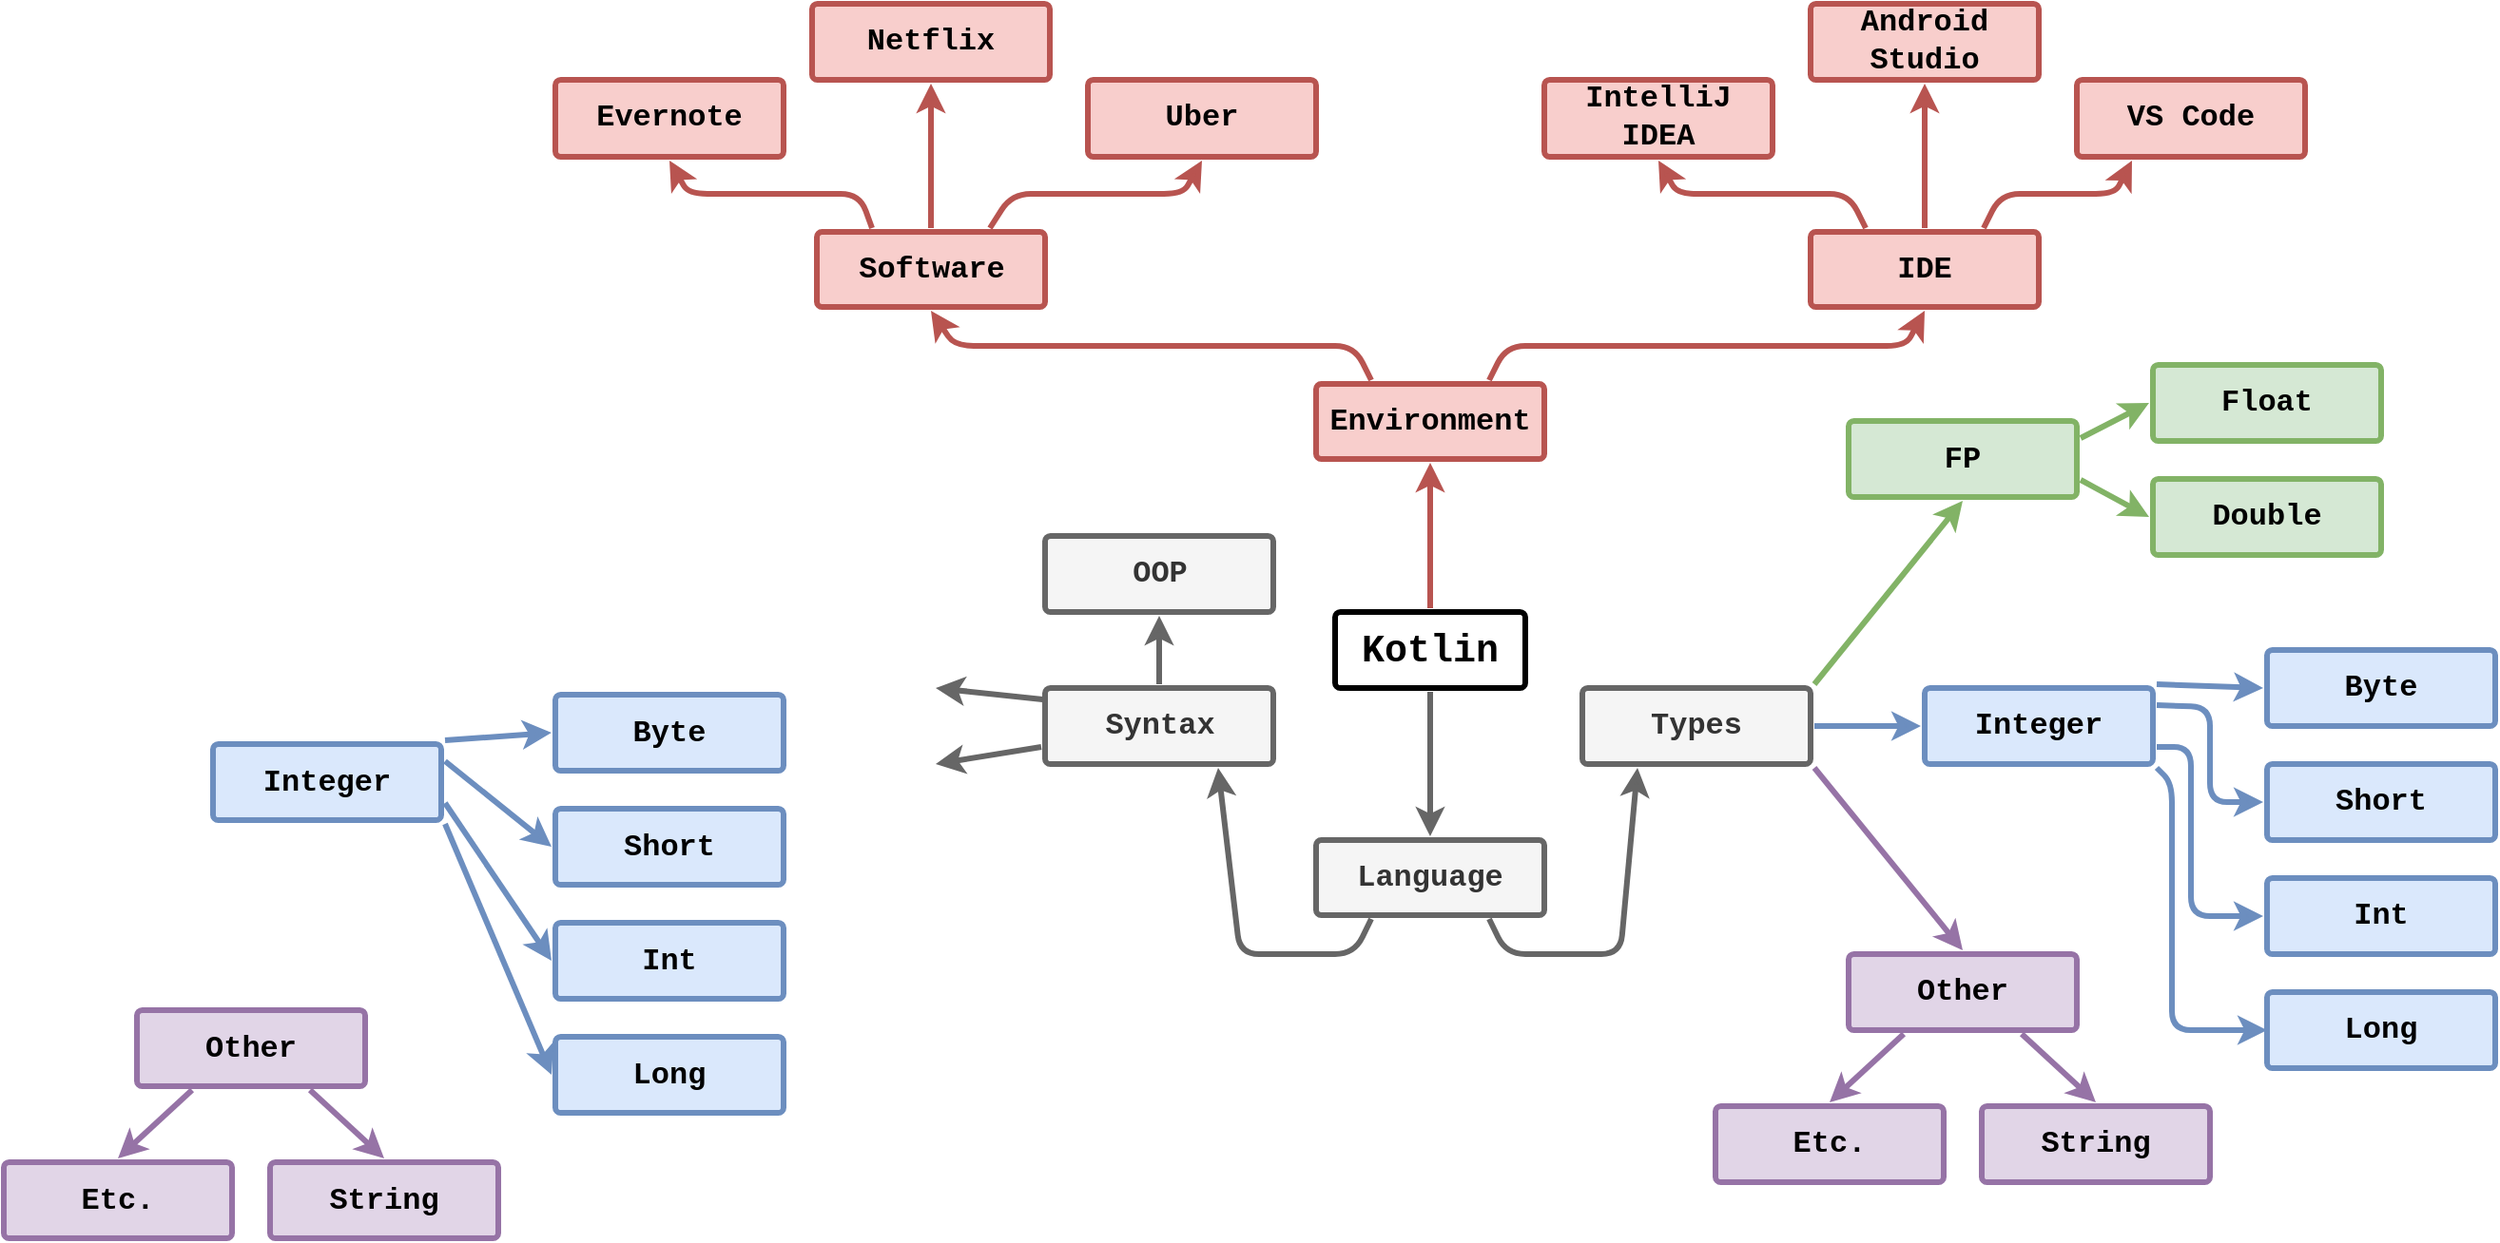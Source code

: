 <mxfile version="22.1.0" type="github">
  <diagram id="6a731a19-8d31-9384-78a2-239565b7b9f0" name="Page-1">
    <mxGraphModel dx="1567" dy="212" grid="1" gridSize="10" guides="1" tooltips="1" connect="1" arrows="1" fold="1" page="1" pageScale="1" pageWidth="1169" pageHeight="827" background="none" math="0" shadow="0">
      <root>
        <mxCell id="0" />
        <mxCell id="1" parent="0" />
        <mxCell id="1745" value="" style="edgeStyle=none;rounded=1;jumpStyle=none;html=1;shadow=0;labelBackgroundColor=none;startArrow=none;startFill=0;endArrow=classic;endFill=1;jettySize=auto;orthogonalLoop=1;strokeColor=#b85450;strokeWidth=3;fontFamily=Courier New;fontSize=16;fontColor=default;spacing=5;fontStyle=1;exitX=0.25;exitY=0;exitDx=0;exitDy=0;entryX=0.5;entryY=1;entryDx=0;entryDy=0;fillColor=#f8cecc;" parent="1" source="BuEvshFohfWNwcxQu9Q5-1786" target="1764" edge="1">
          <mxGeometry relative="1" as="geometry">
            <mxPoint x="585.0" y="208" as="sourcePoint" />
            <mxPoint x="536" y="130" as="targetPoint" />
            <Array as="points">
              <mxPoint x="540" y="260" />
              <mxPoint x="330" y="260" />
            </Array>
          </mxGeometry>
        </mxCell>
        <mxCell id="1746" value="" style="edgeStyle=none;rounded=1;jumpStyle=none;html=1;shadow=0;labelBackgroundColor=none;startArrow=none;startFill=0;endArrow=classic;endFill=1;jettySize=auto;orthogonalLoop=1;strokeColor=#666666;strokeWidth=3;fontFamily=Courier New;fontSize=16;fontColor=default;spacing=5;fontStyle=1;fillColor=#f5f5f5;entryX=0.25;entryY=1;entryDx=0;entryDy=0;exitX=0.75;exitY=1;exitDx=0;exitDy=0;" parent="1" source="BuEvshFohfWNwcxQu9Q5-1799" target="1771" edge="1">
          <mxGeometry relative="1" as="geometry">
            <mxPoint x="600" y="560" as="sourcePoint" />
            <Array as="points">
              <mxPoint x="620" y="580" />
              <mxPoint x="680" y="580" />
            </Array>
          </mxGeometry>
        </mxCell>
        <mxCell id="1747" value="" style="edgeStyle=none;rounded=1;jumpStyle=none;html=1;shadow=0;labelBackgroundColor=none;startArrow=none;startFill=0;endArrow=classic;endFill=1;jettySize=auto;orthogonalLoop=1;strokeWidth=3;fontFamily=Courier New;fontSize=16;fontColor=default;spacing=5;fontStyle=1;entryX=0.5;entryY=0;entryDx=0;entryDy=0;fillColor=#f5f5f5;strokeColor=#666666;" parent="1" source="1749" target="BuEvshFohfWNwcxQu9Q5-1799" edge="1">
          <mxGeometry relative="1" as="geometry">
            <mxPoint x="571.773" y="568.5" as="targetPoint" />
          </mxGeometry>
        </mxCell>
        <mxCell id="1749" value="Kotlin" style="rounded=1;whiteSpace=wrap;html=1;shadow=0;labelBackgroundColor=none;strokeWidth=3;fontFamily=Courier New;fontSize=20;align=center;fontStyle=1;spacing=5;arcSize=7;perimeterSpacing=2;" parent="1" vertex="1">
          <mxGeometry x="530" y="400" width="100" height="40" as="geometry" />
        </mxCell>
        <mxCell id="1764" value="Software" style="rounded=1;whiteSpace=wrap;html=1;shadow=0;labelBackgroundColor=none;strokeColor=#b85450;strokeWidth=3;fillColor=#f8cecc;fontFamily=Courier New;fontSize=16;align=center;spacing=5;fontStyle=1;arcSize=7;perimeterSpacing=2;" parent="1" vertex="1">
          <mxGeometry x="257.5" y="200" width="120" height="39.5" as="geometry" />
        </mxCell>
        <mxCell id="1765" value="Uber" style="rounded=1;whiteSpace=wrap;html=1;shadow=0;labelBackgroundColor=none;strokeColor=#b85450;strokeWidth=3;fillColor=#f8cecc;fontFamily=Courier New;fontSize=16;align=center;spacing=5;arcSize=7;perimeterSpacing=2;fontStyle=1;" parent="1" vertex="1">
          <mxGeometry x="400" y="120" width="120" height="40.5" as="geometry" />
        </mxCell>
        <mxCell id="1766" value="" style="edgeStyle=none;rounded=1;jumpStyle=none;html=1;shadow=0;labelBackgroundColor=none;startArrow=none;startFill=0;endArrow=classic;endFill=1;jettySize=auto;orthogonalLoop=1;strokeColor=#b85450;strokeWidth=3;fontFamily=Courier New;fontSize=16;fontColor=default;spacing=5;fontStyle=1;entryX=0.5;entryY=1;entryDx=0;entryDy=0;exitX=0.75;exitY=0;exitDx=0;exitDy=0;fillColor=#f8cecc;" parent="1" source="1764" target="1765" edge="1">
          <mxGeometry relative="1" as="geometry">
            <Array as="points">
              <mxPoint x="360" y="180" />
              <mxPoint x="450" y="180" />
            </Array>
          </mxGeometry>
        </mxCell>
        <mxCell id="1767" value="Netflix" style="rounded=1;whiteSpace=wrap;html=1;shadow=0;labelBackgroundColor=none;strokeColor=#b85450;strokeWidth=3;fillColor=#f8cecc;fontFamily=Courier New;fontSize=16;align=center;spacing=5;arcSize=7;perimeterSpacing=2;fontStyle=1;" parent="1" vertex="1">
          <mxGeometry x="255" y="80" width="125" height="40" as="geometry" />
        </mxCell>
        <mxCell id="1768" value="" style="edgeStyle=none;rounded=1;jumpStyle=none;html=1;shadow=0;labelBackgroundColor=none;startArrow=none;startFill=0;endArrow=classic;endFill=1;jettySize=auto;orthogonalLoop=1;strokeColor=#b85450;strokeWidth=3;fontFamily=Courier New;fontSize=16;fontColor=default;spacing=5;fontStyle=1;entryX=0.5;entryY=1;entryDx=0;entryDy=0;exitX=0.5;exitY=0;exitDx=0;exitDy=0;fillColor=#f8cecc;" parent="1" source="1764" target="1767" edge="1">
          <mxGeometry relative="1" as="geometry">
            <mxPoint x="340" y="170" as="sourcePoint" />
          </mxGeometry>
        </mxCell>
        <mxCell id="1769" value="Evernote" style="rounded=1;whiteSpace=wrap;html=1;shadow=0;labelBackgroundColor=none;strokeColor=#b85450;strokeWidth=3;fillColor=#f8cecc;fontFamily=Courier New;fontSize=16;align=center;spacing=5;arcSize=7;perimeterSpacing=2;fontStyle=1;" parent="1" vertex="1">
          <mxGeometry x="120" y="120" width="120" height="40.5" as="geometry" />
        </mxCell>
        <mxCell id="1770" value="" style="edgeStyle=none;rounded=1;jumpStyle=none;html=1;shadow=0;labelBackgroundColor=none;startArrow=none;startFill=0;endArrow=classic;endFill=1;jettySize=auto;orthogonalLoop=1;strokeColor=#b85450;strokeWidth=3;fontFamily=Courier New;fontSize=16;fontColor=default;spacing=5;fontStyle=1;entryX=0.5;entryY=1;entryDx=0;entryDy=0;exitX=0.25;exitY=0;exitDx=0;exitDy=0;fillColor=#f8cecc;" parent="1" source="1764" target="1769" edge="1">
          <mxGeometry relative="1" as="geometry">
            <Array as="points">
              <mxPoint x="280" y="180" />
              <mxPoint x="190" y="180" />
            </Array>
          </mxGeometry>
        </mxCell>
        <mxCell id="1771" value="Types" style="rounded=1;whiteSpace=wrap;html=1;shadow=0;labelBackgroundColor=none;strokeWidth=3;fontFamily=Courier New;fontSize=16;align=center;spacing=5;fontStyle=1;arcSize=7;perimeterSpacing=2;fillColor=#f5f5f5;strokeColor=#666666;fontColor=#333333;" parent="1" vertex="1">
          <mxGeometry x="660" y="440" width="120" height="40" as="geometry" />
        </mxCell>
        <mxCell id="1775" value="" style="edgeStyle=none;rounded=1;jumpStyle=none;html=1;shadow=0;labelBackgroundColor=none;startArrow=none;startFill=0;jettySize=auto;orthogonalLoop=1;strokeWidth=3;fontFamily=Courier New;fontSize=16;fontColor=default;spacing=5;fontStyle=1;exitX=1;exitY=1;exitDx=0;exitDy=0;entryX=0.5;entryY=0;entryDx=0;entryDy=0;fillColor=#e1d5e7;strokeColor=#9673a6;" parent="1" source="1771" target="BuEvshFohfWNwcxQu9Q5-1802" edge="1">
          <mxGeometry relative="1" as="geometry">
            <mxPoint x="860" y="470" as="targetPoint" />
          </mxGeometry>
        </mxCell>
        <mxCell id="1777" value="" style="edgeStyle=none;rounded=1;jumpStyle=none;html=1;shadow=0;labelBackgroundColor=none;startArrow=none;startFill=0;jettySize=auto;orthogonalLoop=1;strokeWidth=3;fontFamily=Courier New;fontSize=16;fontColor=default;spacing=5;fontStyle=1;exitX=1;exitY=0.5;exitDx=0;exitDy=0;entryX=0;entryY=0.5;entryDx=0;entryDy=0;fillColor=#dae8fc;strokeColor=#6c8ebf;" parent="1" source="1771" target="BuEvshFohfWNwcxQu9Q5-1801" edge="1">
          <mxGeometry relative="1" as="geometry">
            <mxPoint x="880" y="410" as="targetPoint" />
          </mxGeometry>
        </mxCell>
        <mxCell id="1779" value="" style="edgeStyle=none;rounded=1;jumpStyle=none;html=1;shadow=0;labelBackgroundColor=none;startArrow=none;startFill=0;jettySize=auto;orthogonalLoop=1;strokeWidth=3;fontFamily=Courier New;fontSize=16;fontColor=default;spacing=5;fontStyle=1;entryX=0.5;entryY=1;entryDx=0;entryDy=0;exitX=1;exitY=0;exitDx=0;exitDy=0;fillColor=#d5e8d4;strokeColor=#82b366;" parent="1" source="1771" target="BuEvshFohfWNwcxQu9Q5-1800" edge="1">
          <mxGeometry relative="1" as="geometry">
            <mxPoint x="912.612" y="306.5" as="targetPoint" />
          </mxGeometry>
        </mxCell>
        <mxCell id="BuEvshFohfWNwcxQu9Q5-1785" value="" style="edgeStyle=none;rounded=1;jumpStyle=none;html=1;shadow=0;labelBackgroundColor=none;startArrow=none;startFill=0;endArrow=classic;endFill=1;jettySize=auto;orthogonalLoop=1;strokeWidth=3;fontFamily=Courier New;fontSize=16;fontColor=default;spacing=5;fontStyle=1;exitX=0.5;exitY=0;exitDx=0;exitDy=0;entryX=0.5;entryY=1;entryDx=0;entryDy=0;fillColor=#f8cecc;strokeColor=#b85450;" edge="1" parent="1" source="1749" target="BuEvshFohfWNwcxQu9Q5-1786">
          <mxGeometry relative="1" as="geometry">
            <mxPoint x="645" y="268.0" as="sourcePoint" />
            <mxPoint x="665" y="190" as="targetPoint" />
          </mxGeometry>
        </mxCell>
        <mxCell id="BuEvshFohfWNwcxQu9Q5-1786" value="Environment" style="rounded=1;whiteSpace=wrap;html=1;shadow=0;labelBackgroundColor=none;strokeWidth=3;fontFamily=Courier New;fontSize=16;align=center;spacing=5;fontStyle=1;arcSize=7;perimeterSpacing=2;fillColor=#f8cecc;strokeColor=#b85450;" vertex="1" parent="1">
          <mxGeometry x="520" y="280" width="120" height="39.5" as="geometry" />
        </mxCell>
        <mxCell id="BuEvshFohfWNwcxQu9Q5-1789" value="" style="edgeStyle=none;rounded=1;jumpStyle=none;html=1;shadow=0;labelBackgroundColor=none;startArrow=none;startFill=0;endArrow=classic;endFill=1;jettySize=auto;orthogonalLoop=1;strokeColor=#b85450;strokeWidth=3;fontFamily=Courier New;fontSize=16;fontColor=default;spacing=5;fontStyle=1;entryX=0.5;entryY=1;entryDx=0;entryDy=0;exitX=0.75;exitY=0;exitDx=0;exitDy=0;fillColor=#f8cecc;" edge="1" parent="1" source="BuEvshFohfWNwcxQu9Q5-1786" target="BuEvshFohfWNwcxQu9Q5-1790">
          <mxGeometry relative="1" as="geometry">
            <mxPoint x="630" y="260" as="sourcePoint" />
            <mxPoint x="640" y="260" as="targetPoint" />
            <Array as="points">
              <mxPoint x="620" y="260" />
              <mxPoint x="830" y="260" />
            </Array>
          </mxGeometry>
        </mxCell>
        <mxCell id="BuEvshFohfWNwcxQu9Q5-1790" value="IDE" style="rounded=1;whiteSpace=wrap;html=1;shadow=0;labelBackgroundColor=none;strokeColor=#b85450;strokeWidth=3;fillColor=#f8cecc;fontFamily=Courier New;fontSize=16;align=center;spacing=5;fontStyle=1;arcSize=7;perimeterSpacing=2;" vertex="1" parent="1">
          <mxGeometry x="780" y="200" width="120" height="39.5" as="geometry" />
        </mxCell>
        <mxCell id="BuEvshFohfWNwcxQu9Q5-1791" value="VS Code" style="rounded=1;whiteSpace=wrap;html=1;shadow=0;labelBackgroundColor=none;strokeColor=#b85450;strokeWidth=3;fillColor=#f8cecc;fontFamily=Courier New;fontSize=16;align=center;spacing=5;arcSize=7;perimeterSpacing=2;fontStyle=1" vertex="1" parent="1">
          <mxGeometry x="920" y="120" width="120" height="40.5" as="geometry" />
        </mxCell>
        <mxCell id="BuEvshFohfWNwcxQu9Q5-1792" value="" style="edgeStyle=none;rounded=1;jumpStyle=none;html=1;shadow=0;labelBackgroundColor=none;startArrow=none;startFill=0;endArrow=classic;endFill=1;jettySize=auto;orthogonalLoop=1;strokeColor=#b85450;strokeWidth=3;fontFamily=Courier New;fontSize=16;fontColor=default;spacing=5;fontStyle=1;exitX=0.75;exitY=0;exitDx=0;exitDy=0;fillColor=#f8cecc;entryX=0.25;entryY=1;entryDx=0;entryDy=0;" edge="1" parent="1" target="BuEvshFohfWNwcxQu9Q5-1791" source="BuEvshFohfWNwcxQu9Q5-1790">
          <mxGeometry relative="1" as="geometry">
            <mxPoint x="900" y="150" as="sourcePoint" />
            <Array as="points">
              <mxPoint x="880" y="180" />
              <mxPoint x="940" y="180" />
            </Array>
          </mxGeometry>
        </mxCell>
        <mxCell id="BuEvshFohfWNwcxQu9Q5-1793" value="Android Studio" style="rounded=1;whiteSpace=wrap;html=1;shadow=0;labelBackgroundColor=none;strokeColor=#b85450;strokeWidth=3;fillColor=#f8cecc;fontFamily=Courier New;fontSize=16;align=center;spacing=5;arcSize=7;perimeterSpacing=2;fontStyle=1" vertex="1" parent="1">
          <mxGeometry x="780" y="80" width="120" height="40" as="geometry" />
        </mxCell>
        <mxCell id="BuEvshFohfWNwcxQu9Q5-1794" value="" style="edgeStyle=none;rounded=1;jumpStyle=none;html=1;shadow=0;labelBackgroundColor=none;startArrow=none;startFill=0;endArrow=classic;endFill=1;jettySize=auto;orthogonalLoop=1;strokeColor=#b85450;strokeWidth=3;fontFamily=Courier New;fontSize=16;fontColor=default;spacing=5;fontStyle=1;exitX=0.5;exitY=0;exitDx=0;exitDy=0;entryX=0.5;entryY=1;entryDx=0;entryDy=0;fillColor=#f8cecc;" edge="1" parent="1" target="BuEvshFohfWNwcxQu9Q5-1793" source="BuEvshFohfWNwcxQu9Q5-1790">
          <mxGeometry relative="1" as="geometry">
            <mxPoint x="860" y="160" as="sourcePoint" />
            <mxPoint x="850" y="140" as="targetPoint" />
          </mxGeometry>
        </mxCell>
        <mxCell id="BuEvshFohfWNwcxQu9Q5-1795" value="" style="edgeStyle=none;rounded=1;jumpStyle=none;html=1;shadow=0;labelBackgroundColor=none;startArrow=none;startFill=0;endArrow=classic;endFill=1;jettySize=auto;orthogonalLoop=1;strokeColor=#b85450;strokeWidth=3;fontFamily=Courier New;fontSize=16;fontColor=default;spacing=5;fontStyle=1;entryX=0.5;entryY=1;entryDx=0;entryDy=0;exitX=0.25;exitY=0;exitDx=0;exitDy=0;fillColor=#f8cecc;" edge="1" parent="1" source="BuEvshFohfWNwcxQu9Q5-1790" target="BuEvshFohfWNwcxQu9Q5-1796">
          <mxGeometry relative="1" as="geometry">
            <mxPoint x="780" y="160" as="sourcePoint" />
            <mxPoint x="720" y="153" as="targetPoint" />
            <Array as="points">
              <mxPoint x="800" y="180" />
              <mxPoint x="710" y="180" />
            </Array>
          </mxGeometry>
        </mxCell>
        <mxCell id="BuEvshFohfWNwcxQu9Q5-1796" value="IntelliJ IDEA" style="rounded=1;whiteSpace=wrap;html=1;shadow=0;labelBackgroundColor=none;strokeColor=#b85450;strokeWidth=3;fillColor=#f8cecc;fontFamily=Courier New;fontSize=16;align=center;spacing=5;arcSize=7;perimeterSpacing=2;fontStyle=1" vertex="1" parent="1">
          <mxGeometry x="640" y="120" width="120" height="40.5" as="geometry" />
        </mxCell>
        <mxCell id="BuEvshFohfWNwcxQu9Q5-1799" value="Language" style="rounded=1;whiteSpace=wrap;html=1;shadow=0;labelBackgroundColor=none;strokeWidth=3;fontFamily=Courier New;fontSize=16;align=center;spacing=5;fontStyle=1;arcSize=7;perimeterSpacing=2;fillColor=#f5f5f5;fontColor=#333333;strokeColor=#666666;" vertex="1" parent="1">
          <mxGeometry x="520" y="520" width="120" height="39.5" as="geometry" />
        </mxCell>
        <mxCell id="BuEvshFohfWNwcxQu9Q5-1800" value="FP" style="rounded=1;whiteSpace=wrap;html=1;shadow=0;labelBackgroundColor=none;strokeColor=#82b366;strokeWidth=3;fillColor=#d5e8d4;fontFamily=Courier New;fontSize=16;align=center;spacing=5;fontStyle=1;arcSize=7;perimeterSpacing=2;" vertex="1" parent="1">
          <mxGeometry x="800" y="299.5" width="120" height="40" as="geometry" />
        </mxCell>
        <mxCell id="BuEvshFohfWNwcxQu9Q5-1801" value="Integer" style="rounded=1;whiteSpace=wrap;html=1;shadow=0;labelBackgroundColor=none;strokeColor=#6c8ebf;strokeWidth=3;fillColor=#dae8fc;fontFamily=Courier New;fontSize=16;align=center;spacing=5;fontStyle=1;arcSize=7;perimeterSpacing=2;" vertex="1" parent="1">
          <mxGeometry x="840" y="440" width="120" height="40" as="geometry" />
        </mxCell>
        <mxCell id="BuEvshFohfWNwcxQu9Q5-1802" value="Other" style="rounded=1;whiteSpace=wrap;html=1;shadow=0;labelBackgroundColor=none;strokeColor=#9673a6;strokeWidth=3;fillColor=#e1d5e7;fontFamily=Courier New;fontSize=16;align=center;spacing=5;fontStyle=1;arcSize=7;perimeterSpacing=2;" vertex="1" parent="1">
          <mxGeometry x="800" y="580" width="120" height="40" as="geometry" />
        </mxCell>
        <mxCell id="BuEvshFohfWNwcxQu9Q5-1803" value="Double" style="rounded=1;whiteSpace=wrap;html=1;shadow=0;labelBackgroundColor=none;strokeColor=#82b366;strokeWidth=3;fillColor=#d5e8d4;fontFamily=Courier New;fontSize=16;align=center;spacing=5;fontStyle=1;arcSize=7;perimeterSpacing=2;" vertex="1" parent="1">
          <mxGeometry x="960" y="330" width="120" height="40" as="geometry" />
        </mxCell>
        <mxCell id="BuEvshFohfWNwcxQu9Q5-1804" value="Float" style="rounded=1;whiteSpace=wrap;html=1;shadow=0;labelBackgroundColor=none;strokeColor=#82b366;strokeWidth=3;fillColor=#d5e8d4;fontFamily=Courier New;fontSize=16;align=center;spacing=5;fontStyle=1;arcSize=7;perimeterSpacing=2;" vertex="1" parent="1">
          <mxGeometry x="960" y="270" width="120" height="40" as="geometry" />
        </mxCell>
        <mxCell id="BuEvshFohfWNwcxQu9Q5-1805" value="" style="edgeStyle=none;rounded=1;jumpStyle=none;html=1;shadow=0;labelBackgroundColor=none;startArrow=none;startFill=0;jettySize=auto;orthogonalLoop=1;strokeColor=#82b366;strokeWidth=3;fontFamily=Courier New;fontSize=16;fontColor=default;spacing=5;fontStyle=1;fillColor=#d5e8d4;exitX=1;exitY=0.75;exitDx=0;exitDy=0;entryX=0;entryY=0.5;entryDx=0;entryDy=0;" edge="1" parent="1" source="BuEvshFohfWNwcxQu9Q5-1800" target="BuEvshFohfWNwcxQu9Q5-1803">
          <mxGeometry relative="1" as="geometry">
            <mxPoint x="951" y="269" as="sourcePoint" />
            <mxPoint x="987" y="269" as="targetPoint" />
          </mxGeometry>
        </mxCell>
        <mxCell id="BuEvshFohfWNwcxQu9Q5-1806" value="" style="edgeStyle=none;rounded=1;jumpStyle=none;html=1;shadow=0;labelBackgroundColor=none;startArrow=none;startFill=0;jettySize=auto;orthogonalLoop=1;strokeColor=#82b366;strokeWidth=3;fontFamily=Courier New;fontSize=16;fontColor=default;spacing=5;fontStyle=1;fillColor=#d5e8d4;exitX=1;exitY=0.25;exitDx=0;exitDy=0;entryX=0;entryY=0.5;entryDx=0;entryDy=0;" edge="1" parent="1" source="BuEvshFohfWNwcxQu9Q5-1800" target="BuEvshFohfWNwcxQu9Q5-1804">
          <mxGeometry relative="1" as="geometry">
            <mxPoint x="951" y="247" as="sourcePoint" />
            <mxPoint x="940" y="270" as="targetPoint" />
          </mxGeometry>
        </mxCell>
        <mxCell id="BuEvshFohfWNwcxQu9Q5-1807" value="Short" style="rounded=1;whiteSpace=wrap;html=1;shadow=0;labelBackgroundColor=none;strokeColor=#6c8ebf;strokeWidth=3;fillColor=#dae8fc;fontFamily=Courier New;fontSize=16;align=center;spacing=5;fontStyle=1;arcSize=7;perimeterSpacing=2;" vertex="1" parent="1">
          <mxGeometry x="1020" y="480" width="120" height="40" as="geometry" />
        </mxCell>
        <mxCell id="BuEvshFohfWNwcxQu9Q5-1808" value="Byte" style="rounded=1;whiteSpace=wrap;html=1;shadow=0;labelBackgroundColor=none;strokeColor=#6c8ebf;strokeWidth=3;fillColor=#dae8fc;fontFamily=Courier New;fontSize=16;align=center;spacing=5;fontStyle=1;arcSize=7;perimeterSpacing=2;" vertex="1" parent="1">
          <mxGeometry x="1020" y="420" width="120" height="40" as="geometry" />
        </mxCell>
        <mxCell id="BuEvshFohfWNwcxQu9Q5-1809" value="" style="edgeStyle=none;rounded=1;jumpStyle=none;html=1;shadow=0;labelBackgroundColor=none;startArrow=none;startFill=0;jettySize=auto;orthogonalLoop=1;strokeColor=#6c8ebf;strokeWidth=3;fontFamily=Courier New;fontSize=16;fontColor=default;spacing=5;fontStyle=1;fillColor=#dae8fc;exitX=1;exitY=0.25;exitDx=0;exitDy=0;entryX=0;entryY=0.5;entryDx=0;entryDy=0;" edge="1" parent="1" target="BuEvshFohfWNwcxQu9Q5-1807" source="BuEvshFohfWNwcxQu9Q5-1801">
          <mxGeometry relative="1" as="geometry">
            <mxPoint x="990" y="460" as="sourcePoint" />
            <mxPoint x="1055" y="399" as="targetPoint" />
            <Array as="points">
              <mxPoint x="990" y="450" />
              <mxPoint x="990" y="500" />
            </Array>
          </mxGeometry>
        </mxCell>
        <mxCell id="BuEvshFohfWNwcxQu9Q5-1810" value="" style="edgeStyle=none;rounded=1;jumpStyle=none;html=1;shadow=0;labelBackgroundColor=none;startArrow=none;startFill=0;jettySize=auto;orthogonalLoop=1;strokeColor=#6c8ebf;strokeWidth=3;fontFamily=Courier New;fontSize=16;fontColor=default;spacing=5;fontStyle=1;fillColor=#dae8fc;exitX=1;exitY=0;exitDx=0;exitDy=0;entryX=0;entryY=0.5;entryDx=0;entryDy=0;" edge="1" parent="1" target="BuEvshFohfWNwcxQu9Q5-1808" source="BuEvshFohfWNwcxQu9Q5-1801">
          <mxGeometry relative="1" as="geometry">
            <mxPoint x="990" y="439" as="sourcePoint" />
            <mxPoint x="1008" y="400" as="targetPoint" />
          </mxGeometry>
        </mxCell>
        <mxCell id="BuEvshFohfWNwcxQu9Q5-1811" value="Long" style="rounded=1;whiteSpace=wrap;html=1;shadow=0;labelBackgroundColor=none;strokeColor=#6c8ebf;strokeWidth=3;fillColor=#dae8fc;fontFamily=Courier New;fontSize=16;align=center;spacing=5;fontStyle=1;arcSize=7;perimeterSpacing=2;" vertex="1" parent="1">
          <mxGeometry x="1020" y="600" width="120" height="40" as="geometry" />
        </mxCell>
        <mxCell id="BuEvshFohfWNwcxQu9Q5-1812" value="Int" style="rounded=1;whiteSpace=wrap;html=1;shadow=0;labelBackgroundColor=none;strokeColor=#6c8ebf;strokeWidth=3;fillColor=#dae8fc;fontFamily=Courier New;fontSize=16;align=center;spacing=5;fontStyle=1;arcSize=7;perimeterSpacing=2;" vertex="1" parent="1">
          <mxGeometry x="1020" y="540" width="120" height="40" as="geometry" />
        </mxCell>
        <mxCell id="BuEvshFohfWNwcxQu9Q5-1813" value="" style="edgeStyle=none;rounded=1;jumpStyle=none;html=1;shadow=0;labelBackgroundColor=none;startArrow=none;startFill=0;jettySize=auto;orthogonalLoop=1;strokeColor=#6c8ebf;strokeWidth=3;fontFamily=Courier New;fontSize=16;fontColor=default;spacing=5;fontStyle=1;fillColor=#dae8fc;exitX=1;exitY=1;exitDx=0;exitDy=0;entryX=0.016;entryY=0.5;entryDx=0;entryDy=0;entryPerimeter=0;" edge="1" parent="1" target="BuEvshFohfWNwcxQu9Q5-1811" source="BuEvshFohfWNwcxQu9Q5-1801">
          <mxGeometry relative="1" as="geometry">
            <mxPoint x="990" y="580" as="sourcePoint" />
            <mxPoint x="1010" y="630" as="targetPoint" />
            <Array as="points">
              <mxPoint x="970" y="490" />
              <mxPoint x="970" y="620" />
            </Array>
          </mxGeometry>
        </mxCell>
        <mxCell id="BuEvshFohfWNwcxQu9Q5-1814" value="" style="edgeStyle=none;rounded=1;jumpStyle=none;html=1;shadow=0;labelBackgroundColor=none;startArrow=none;startFill=0;jettySize=auto;orthogonalLoop=1;strokeColor=#6c8ebf;strokeWidth=3;fontFamily=Courier New;fontSize=16;fontColor=default;spacing=5;fontStyle=1;fillColor=#dae8fc;exitX=1;exitY=0.75;exitDx=0;exitDy=0;entryX=0;entryY=0.5;entryDx=0;entryDy=0;" edge="1" parent="1" target="BuEvshFohfWNwcxQu9Q5-1812" source="BuEvshFohfWNwcxQu9Q5-1801">
          <mxGeometry relative="1" as="geometry">
            <mxPoint x="990" y="559" as="sourcePoint" />
            <mxPoint x="1008" y="520" as="targetPoint" />
            <Array as="points">
              <mxPoint x="980" y="471" />
              <mxPoint x="980" y="500" />
              <mxPoint x="980" y="560" />
            </Array>
          </mxGeometry>
        </mxCell>
        <mxCell id="BuEvshFohfWNwcxQu9Q5-1815" value="String" style="rounded=1;whiteSpace=wrap;html=1;shadow=0;labelBackgroundColor=none;strokeColor=#9673a6;strokeWidth=3;fillColor=#e1d5e7;fontFamily=Courier New;fontSize=16;align=center;spacing=5;fontStyle=1;arcSize=7;perimeterSpacing=2;" vertex="1" parent="1">
          <mxGeometry x="870" y="660" width="120" height="40" as="geometry" />
        </mxCell>
        <mxCell id="BuEvshFohfWNwcxQu9Q5-1816" value="Etc." style="rounded=1;whiteSpace=wrap;html=1;shadow=0;labelBackgroundColor=none;strokeColor=#9673a6;strokeWidth=3;fillColor=#e1d5e7;fontFamily=Courier New;fontSize=16;align=center;spacing=5;fontStyle=1;arcSize=7;perimeterSpacing=2;" vertex="1" parent="1">
          <mxGeometry x="730" y="660" width="120" height="40" as="geometry" />
        </mxCell>
        <mxCell id="BuEvshFohfWNwcxQu9Q5-1817" value="" style="edgeStyle=none;rounded=1;jumpStyle=none;html=1;shadow=0;labelBackgroundColor=none;startArrow=none;startFill=0;jettySize=auto;orthogonalLoop=1;strokeColor=#9673a6;strokeWidth=3;fontFamily=Courier New;fontSize=16;fontColor=default;spacing=5;fontStyle=1;fillColor=#e1d5e7;exitX=0.75;exitY=1;exitDx=0;exitDy=0;entryX=0.5;entryY=0;entryDx=0;entryDy=0;" edge="1" parent="1" source="BuEvshFohfWNwcxQu9Q5-1802" target="BuEvshFohfWNwcxQu9Q5-1815">
          <mxGeometry relative="1" as="geometry">
            <mxPoint x="910" y="500" as="sourcePoint" />
            <mxPoint x="938" y="706" as="targetPoint" />
          </mxGeometry>
        </mxCell>
        <mxCell id="BuEvshFohfWNwcxQu9Q5-1818" value="" style="edgeStyle=none;rounded=1;jumpStyle=none;html=1;shadow=0;labelBackgroundColor=none;startArrow=none;startFill=0;jettySize=auto;orthogonalLoop=1;strokeColor=#9673a6;strokeWidth=3;fontFamily=Courier New;fontSize=16;fontColor=default;spacing=5;fontStyle=1;fillColor=#e1d5e7;exitX=0.25;exitY=1;exitDx=0;exitDy=0;entryX=0.5;entryY=0;entryDx=0;entryDy=0;" edge="1" parent="1" source="BuEvshFohfWNwcxQu9Q5-1802" target="BuEvshFohfWNwcxQu9Q5-1816">
          <mxGeometry relative="1" as="geometry">
            <mxPoint x="585" y="650" as="sourcePoint" />
            <mxPoint x="664" y="696" as="targetPoint" />
          </mxGeometry>
        </mxCell>
        <mxCell id="BuEvshFohfWNwcxQu9Q5-1819" value="Syntax" style="rounded=1;whiteSpace=wrap;html=1;shadow=0;labelBackgroundColor=none;strokeColor=#666666;strokeWidth=3;fillColor=#f5f5f5;fontFamily=Courier New;fontSize=16;align=center;spacing=5;fontStyle=1;arcSize=7;perimeterSpacing=2;fontColor=#333333;" vertex="1" parent="1">
          <mxGeometry x="377.5" y="440" width="120" height="40" as="geometry" />
        </mxCell>
        <mxCell id="BuEvshFohfWNwcxQu9Q5-1820" value="" style="edgeStyle=none;rounded=1;jumpStyle=none;html=1;shadow=0;labelBackgroundColor=none;startArrow=none;startFill=0;endArrow=classic;endFill=1;jettySize=auto;orthogonalLoop=1;strokeColor=#666666;strokeWidth=3;fontFamily=Courier New;fontSize=16;fontColor=default;spacing=5;fontStyle=1;entryX=0.75;entryY=1;entryDx=0;entryDy=0;fillColor=#f5f5f5;exitX=0.25;exitY=1;exitDx=0;exitDy=0;" edge="1" parent="1" source="BuEvshFohfWNwcxQu9Q5-1799" target="BuEvshFohfWNwcxQu9Q5-1819">
          <mxGeometry relative="1" as="geometry">
            <mxPoint x="560" y="570" as="sourcePoint" />
            <mxPoint x="440" y="490" as="targetPoint" />
            <Array as="points">
              <mxPoint x="540" y="580" />
              <mxPoint x="480" y="580" />
            </Array>
          </mxGeometry>
        </mxCell>
        <mxCell id="BuEvshFohfWNwcxQu9Q5-1821" value="" style="edgeStyle=none;rounded=1;jumpStyle=none;html=1;shadow=0;labelBackgroundColor=none;startArrow=none;startFill=0;jettySize=auto;orthogonalLoop=1;strokeWidth=3;fontFamily=Courier New;fontSize=16;fontColor=default;spacing=5;fontStyle=1;exitX=0;exitY=0.75;exitDx=0;exitDy=0;fillColor=#f5f5f5;strokeColor=#666666;" edge="1" parent="1" source="BuEvshFohfWNwcxQu9Q5-1819">
          <mxGeometry relative="1" as="geometry">
            <mxPoint x="-118" y="551.5" as="sourcePoint" />
            <mxPoint x="320" y="480" as="targetPoint" />
          </mxGeometry>
        </mxCell>
        <mxCell id="BuEvshFohfWNwcxQu9Q5-1822" value="" style="edgeStyle=none;rounded=1;jumpStyle=none;html=1;shadow=0;labelBackgroundColor=none;startArrow=none;startFill=0;jettySize=auto;orthogonalLoop=1;strokeWidth=3;fontFamily=Courier New;fontSize=16;fontColor=default;spacing=5;fontStyle=1;exitX=0.006;exitY=0.182;exitDx=0;exitDy=0;fillColor=#f5f5f5;strokeColor=#666666;exitPerimeter=0;" edge="1" parent="1" source="BuEvshFohfWNwcxQu9Q5-1819">
          <mxGeometry relative="1" as="geometry">
            <mxPoint x="-118" y="529.5" as="sourcePoint" />
            <mxPoint x="320" y="440" as="targetPoint" />
          </mxGeometry>
        </mxCell>
        <mxCell id="BuEvshFohfWNwcxQu9Q5-1823" value="" style="edgeStyle=none;rounded=1;jumpStyle=none;html=1;shadow=0;labelBackgroundColor=none;startArrow=none;startFill=0;jettySize=auto;orthogonalLoop=1;strokeWidth=3;fontFamily=Courier New;fontSize=16;fontColor=default;spacing=5;fontStyle=1;entryX=0.5;entryY=1;entryDx=0;entryDy=0;exitX=0.5;exitY=0;exitDx=0;exitDy=0;fillColor=#f5f5f5;strokeColor=#666666;" edge="1" parent="1" target="BuEvshFohfWNwcxQu9Q5-1824" source="BuEvshFohfWNwcxQu9Q5-1819">
          <mxGeometry relative="1" as="geometry">
            <mxPoint x="-118" y="507.5" as="sourcePoint" />
            <mxPoint x="12.612" y="336" as="targetPoint" />
          </mxGeometry>
        </mxCell>
        <mxCell id="BuEvshFohfWNwcxQu9Q5-1824" value="OOP" style="rounded=1;whiteSpace=wrap;html=1;shadow=0;labelBackgroundColor=none;strokeColor=#666666;strokeWidth=3;fillColor=#f5f5f5;fontFamily=Courier New;fontSize=16;align=center;spacing=5;fontStyle=1;arcSize=7;perimeterSpacing=2;fontColor=#333333;" vertex="1" parent="1">
          <mxGeometry x="377.5" y="360" width="120" height="40" as="geometry" />
        </mxCell>
        <mxCell id="BuEvshFohfWNwcxQu9Q5-1825" value="Integer" style="rounded=1;whiteSpace=wrap;html=1;shadow=0;labelBackgroundColor=none;strokeColor=#6c8ebf;strokeWidth=3;fillColor=#dae8fc;fontFamily=Courier New;fontSize=16;align=center;spacing=5;fontStyle=1;arcSize=7;perimeterSpacing=2;" vertex="1" parent="1">
          <mxGeometry x="-60" y="469.5" width="120" height="40" as="geometry" />
        </mxCell>
        <mxCell id="BuEvshFohfWNwcxQu9Q5-1826" value="Other" style="rounded=1;whiteSpace=wrap;html=1;shadow=0;labelBackgroundColor=none;strokeColor=#9673a6;strokeWidth=3;fillColor=#e1d5e7;fontFamily=Courier New;fontSize=16;align=center;spacing=5;fontStyle=1;arcSize=7;perimeterSpacing=2;" vertex="1" parent="1">
          <mxGeometry x="-100" y="609.5" width="120" height="40" as="geometry" />
        </mxCell>
        <mxCell id="BuEvshFohfWNwcxQu9Q5-1830" value="Short" style="rounded=1;whiteSpace=wrap;html=1;shadow=0;labelBackgroundColor=none;strokeColor=#6c8ebf;strokeWidth=3;fillColor=#dae8fc;fontFamily=Courier New;fontSize=16;align=center;spacing=5;fontStyle=1;arcSize=7;perimeterSpacing=2;" vertex="1" parent="1">
          <mxGeometry x="120" y="503.5" width="120" height="40" as="geometry" />
        </mxCell>
        <mxCell id="BuEvshFohfWNwcxQu9Q5-1831" value="Byte" style="rounded=1;whiteSpace=wrap;html=1;shadow=0;labelBackgroundColor=none;strokeColor=#6c8ebf;strokeWidth=3;fillColor=#dae8fc;fontFamily=Courier New;fontSize=16;align=center;spacing=5;fontStyle=1;arcSize=7;perimeterSpacing=2;" vertex="1" parent="1">
          <mxGeometry x="120" y="443.5" width="120" height="40" as="geometry" />
        </mxCell>
        <mxCell id="BuEvshFohfWNwcxQu9Q5-1832" value="" style="edgeStyle=none;rounded=1;jumpStyle=none;html=1;shadow=0;labelBackgroundColor=none;startArrow=none;startFill=0;jettySize=auto;orthogonalLoop=1;strokeColor=#6c8ebf;strokeWidth=3;fontFamily=Courier New;fontSize=16;fontColor=default;spacing=5;fontStyle=1;fillColor=#dae8fc;exitX=1;exitY=0.25;exitDx=0;exitDy=0;entryX=0;entryY=0.5;entryDx=0;entryDy=0;" edge="1" parent="1" source="BuEvshFohfWNwcxQu9Q5-1825" target="BuEvshFohfWNwcxQu9Q5-1830">
          <mxGeometry relative="1" as="geometry">
            <mxPoint x="90" y="489.5" as="sourcePoint" />
            <mxPoint x="155" y="428.5" as="targetPoint" />
          </mxGeometry>
        </mxCell>
        <mxCell id="BuEvshFohfWNwcxQu9Q5-1833" value="" style="edgeStyle=none;rounded=1;jumpStyle=none;html=1;shadow=0;labelBackgroundColor=none;startArrow=none;startFill=0;jettySize=auto;orthogonalLoop=1;strokeColor=#6c8ebf;strokeWidth=3;fontFamily=Courier New;fontSize=16;fontColor=default;spacing=5;fontStyle=1;fillColor=#dae8fc;exitX=1;exitY=0;exitDx=0;exitDy=0;entryX=0;entryY=0.5;entryDx=0;entryDy=0;" edge="1" parent="1" source="BuEvshFohfWNwcxQu9Q5-1825" target="BuEvshFohfWNwcxQu9Q5-1831">
          <mxGeometry relative="1" as="geometry">
            <mxPoint x="90" y="468.5" as="sourcePoint" />
            <mxPoint x="108" y="429.5" as="targetPoint" />
          </mxGeometry>
        </mxCell>
        <mxCell id="BuEvshFohfWNwcxQu9Q5-1834" value="Long" style="rounded=1;whiteSpace=wrap;html=1;shadow=0;labelBackgroundColor=none;strokeColor=#6c8ebf;strokeWidth=3;fillColor=#dae8fc;fontFamily=Courier New;fontSize=16;align=center;spacing=5;fontStyle=1;arcSize=7;perimeterSpacing=2;" vertex="1" parent="1">
          <mxGeometry x="120" y="623.5" width="120" height="40" as="geometry" />
        </mxCell>
        <mxCell id="BuEvshFohfWNwcxQu9Q5-1835" value="Int" style="rounded=1;whiteSpace=wrap;html=1;shadow=0;labelBackgroundColor=none;strokeColor=#6c8ebf;strokeWidth=3;fillColor=#dae8fc;fontFamily=Courier New;fontSize=16;align=center;spacing=5;fontStyle=1;arcSize=7;perimeterSpacing=2;" vertex="1" parent="1">
          <mxGeometry x="120" y="563.5" width="120" height="40" as="geometry" />
        </mxCell>
        <mxCell id="BuEvshFohfWNwcxQu9Q5-1836" value="" style="edgeStyle=none;rounded=1;jumpStyle=none;html=1;shadow=0;labelBackgroundColor=none;startArrow=none;startFill=0;jettySize=auto;orthogonalLoop=1;strokeColor=#6c8ebf;strokeWidth=3;fontFamily=Courier New;fontSize=16;fontColor=default;spacing=5;fontStyle=1;fillColor=#dae8fc;exitX=1;exitY=1;exitDx=0;exitDy=0;entryX=0;entryY=0.5;entryDx=0;entryDy=0;" edge="1" parent="1" source="BuEvshFohfWNwcxQu9Q5-1825" target="BuEvshFohfWNwcxQu9Q5-1834">
          <mxGeometry relative="1" as="geometry">
            <mxPoint x="90" y="609.5" as="sourcePoint" />
            <mxPoint x="155" y="548.5" as="targetPoint" />
          </mxGeometry>
        </mxCell>
        <mxCell id="BuEvshFohfWNwcxQu9Q5-1837" value="" style="edgeStyle=none;rounded=1;jumpStyle=none;html=1;shadow=0;labelBackgroundColor=none;startArrow=none;startFill=0;jettySize=auto;orthogonalLoop=1;strokeColor=#6c8ebf;strokeWidth=3;fontFamily=Courier New;fontSize=16;fontColor=default;spacing=5;fontStyle=1;fillColor=#dae8fc;exitX=1;exitY=0.75;exitDx=0;exitDy=0;entryX=0;entryY=0.5;entryDx=0;entryDy=0;" edge="1" parent="1" source="BuEvshFohfWNwcxQu9Q5-1825" target="BuEvshFohfWNwcxQu9Q5-1835">
          <mxGeometry relative="1" as="geometry">
            <mxPoint x="90" y="588.5" as="sourcePoint" />
            <mxPoint x="108" y="549.5" as="targetPoint" />
          </mxGeometry>
        </mxCell>
        <mxCell id="BuEvshFohfWNwcxQu9Q5-1838" value="String" style="rounded=1;whiteSpace=wrap;html=1;shadow=0;labelBackgroundColor=none;strokeColor=#9673a6;strokeWidth=3;fillColor=#e1d5e7;fontFamily=Courier New;fontSize=16;align=center;spacing=5;fontStyle=1;arcSize=7;perimeterSpacing=2;" vertex="1" parent="1">
          <mxGeometry x="-30" y="689.5" width="120" height="40" as="geometry" />
        </mxCell>
        <mxCell id="BuEvshFohfWNwcxQu9Q5-1839" value="Etc." style="rounded=1;whiteSpace=wrap;html=1;shadow=0;labelBackgroundColor=none;strokeColor=#9673a6;strokeWidth=3;fillColor=#e1d5e7;fontFamily=Courier New;fontSize=16;align=center;spacing=5;fontStyle=1;arcSize=7;perimeterSpacing=2;" vertex="1" parent="1">
          <mxGeometry x="-170" y="689.5" width="120" height="40" as="geometry" />
        </mxCell>
        <mxCell id="BuEvshFohfWNwcxQu9Q5-1840" value="" style="edgeStyle=none;rounded=1;jumpStyle=none;html=1;shadow=0;labelBackgroundColor=none;startArrow=none;startFill=0;jettySize=auto;orthogonalLoop=1;strokeColor=#9673a6;strokeWidth=3;fontFamily=Courier New;fontSize=16;fontColor=default;spacing=5;fontStyle=1;fillColor=#e1d5e7;exitX=0.75;exitY=1;exitDx=0;exitDy=0;entryX=0.5;entryY=0;entryDx=0;entryDy=0;" edge="1" parent="1" source="BuEvshFohfWNwcxQu9Q5-1826" target="BuEvshFohfWNwcxQu9Q5-1838">
          <mxGeometry relative="1" as="geometry">
            <mxPoint x="10" y="529.5" as="sourcePoint" />
            <mxPoint x="38" y="735.5" as="targetPoint" />
          </mxGeometry>
        </mxCell>
        <mxCell id="BuEvshFohfWNwcxQu9Q5-1841" value="" style="edgeStyle=none;rounded=1;jumpStyle=none;html=1;shadow=0;labelBackgroundColor=none;startArrow=none;startFill=0;jettySize=auto;orthogonalLoop=1;strokeColor=#9673a6;strokeWidth=3;fontFamily=Courier New;fontSize=16;fontColor=default;spacing=5;fontStyle=1;fillColor=#e1d5e7;exitX=0.25;exitY=1;exitDx=0;exitDy=0;entryX=0.5;entryY=0;entryDx=0;entryDy=0;" edge="1" parent="1" source="BuEvshFohfWNwcxQu9Q5-1826" target="BuEvshFohfWNwcxQu9Q5-1839">
          <mxGeometry relative="1" as="geometry">
            <mxPoint x="-315" y="679.5" as="sourcePoint" />
            <mxPoint x="-236" y="725.5" as="targetPoint" />
          </mxGeometry>
        </mxCell>
      </root>
    </mxGraphModel>
  </diagram>
</mxfile>
